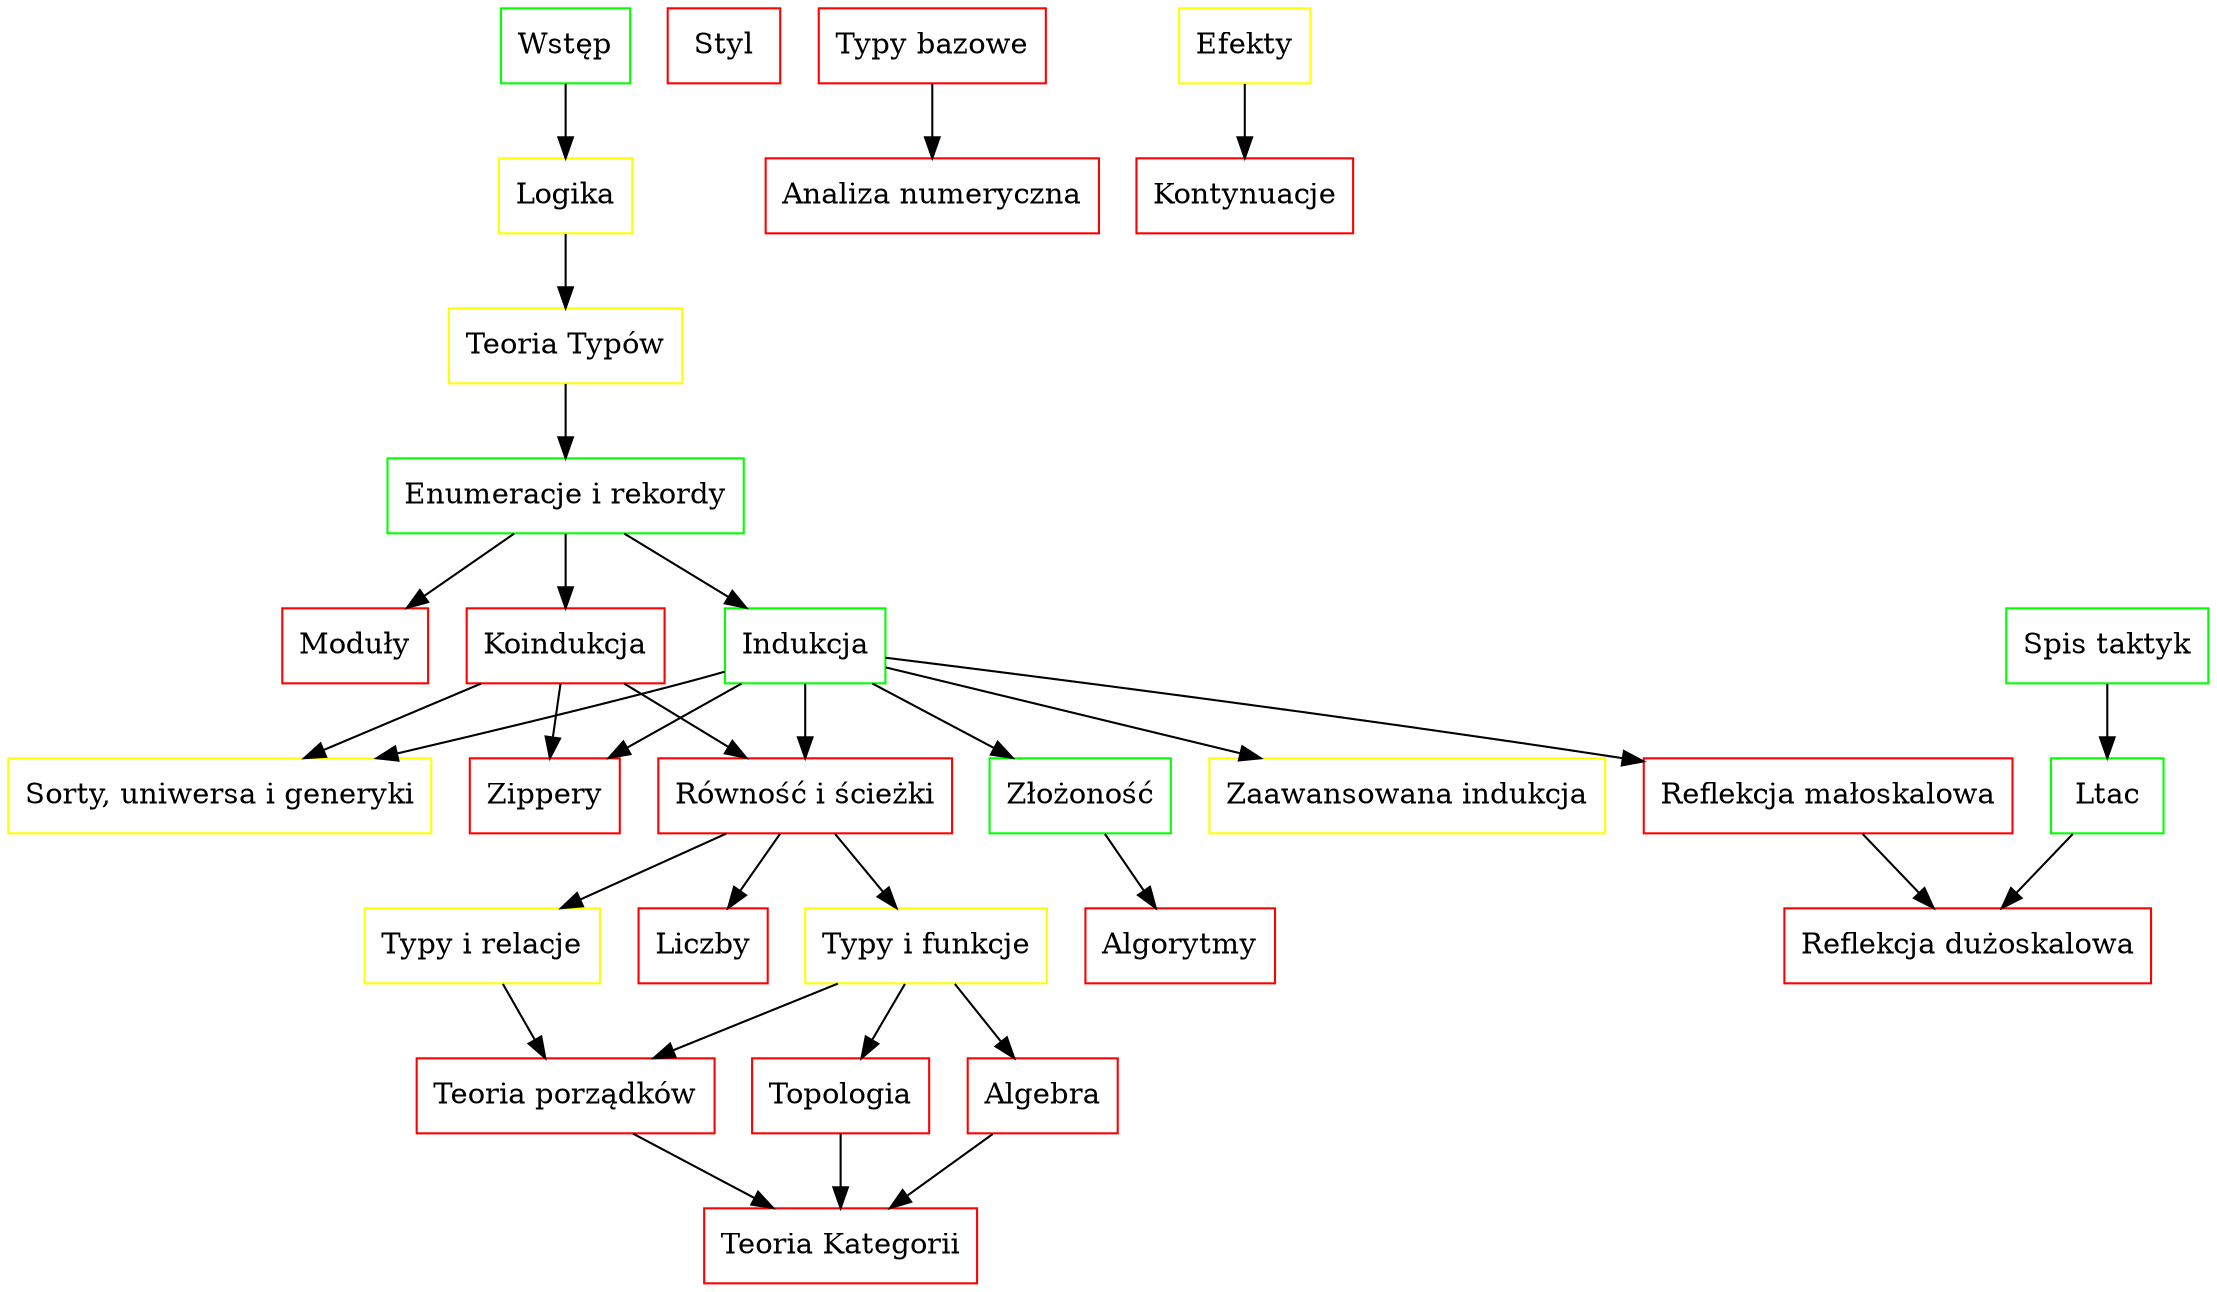 digraph
{
  node[shape=rectangle]

  Wstęp             [label = "Wstęp", color = green]
  
  Logika            [label = "Logika", color = yellow]

  TeoriaTypów       [label = "Teoria Typów", color = yellow]

  EnumRec           [label = "Enumeracje i rekordy", color = green]
  
  Moduły            [label = "Moduły", color = red]
  Styl              [label = "Styl", color = red]
  Bazowe            [label = "Typy bazowe", color = red]
  Numerki           [label = "Analiza numeryczna", color = red]

  Indukcja          [label = "Indukcja", color = green]
  Indukcja2         [label = "Zaawansowana indukcja", color = yellow]
  Zippery           [label = "Zippery", color = red]
  Uniwersa          [label = "Sorty, uniwersa i generyki", color = yellow]

  Koindukcja        [label = "Koindukcja", color = red]

  Ścieżki           [label = "Równość i ścieżki", color = red]

  Funkcje           [label = "Typy i funkcje", color = yellow]
  Relacje           [label = "Typy i relacje", color = yellow]
  Liczby            [label = "Liczby", color = red]

  Algebra           [label = "Algebra", color = red]
  Porządki          [label = "Teoria porządków", color = red]
  Topologia         [label = "Topologia", color = red]
  Kategorie         [label = "Teoria Kategorii", color = red]

  Kontynuacje       [label = "Kontynuacje", color = red]
  Efekty            [label = "Efekty", color = yellow]

  Złożoność         [label = "Złożoność", color = green]
  Algorytmy         [label = "Algorytmy", color = red]

  Reflekcja1        [label = "Reflekcja małoskalowa", color = red]
  Taktyki           [label = "Spis taktyk", color = green]
  Ltac              [label = "Ltac", color = green]
  Reflekcja2        [label = "Reflekcja dużoskalowa", color = red]



  Wstęp             -> Logika

  Logika            -> TeoriaTypów
  TeoriaTypów       -> EnumRec

  EnumRec           -> Indukcja, Koindukcja, Moduły
  Indukcja          -> Zippery, Uniwersa, Indukcja2, Ścieżki, Złożoność, Reflekcja1
  Koindukcja        -> Zippery, Uniwersa, Ścieżki

  Ścieżki           -> Funkcje, Relacje, Liczby
  Funkcje           -> Porządki, Algebra, Topologia
  Relacje           -> Porządki

  Algebra           -> Kategorie
  Porządki          -> Kategorie
  Topologia         -> Kategorie

  Reflekcja1        -> Reflekcja2
  Taktyki           -> Ltac
  Ltac              -> Reflekcja2

  Efekty            -> Kontynuacje

  Złożoność         -> Algorytmy

  Bazowe            -> Numerki
}